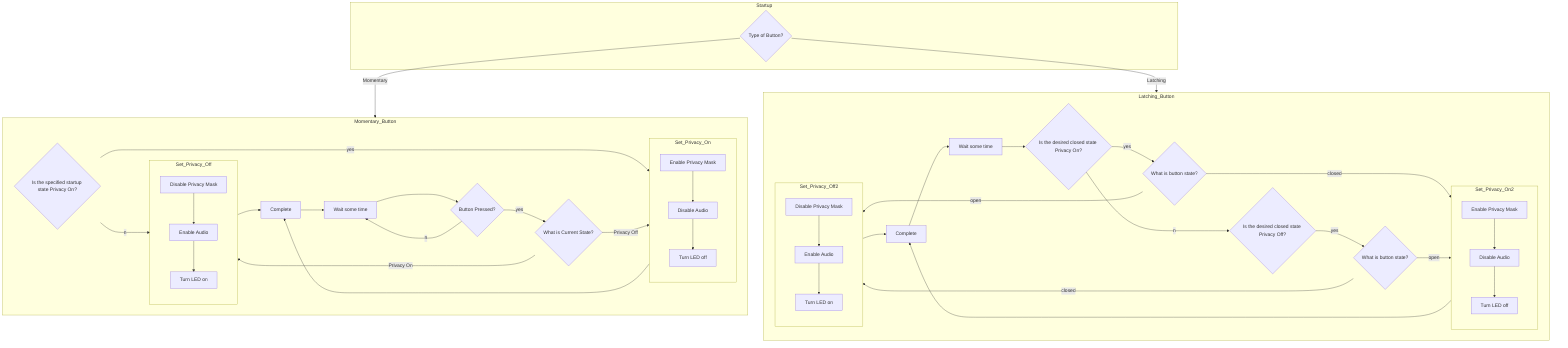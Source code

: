 flowchart TD
    subgraph Startup
        buttonType{Type of Button?}
    end

    subgraph Set_Privacy_On
        direction TB
        enableMask[Enable Privacy Mask]
        disableAudio[Disable Audio]
        lightOff[Turn LED off]
        enableMask --> disableAudio
        disableAudio --> lightOff
        end
    subgraph Set_Privacy_Off
        direction TB
        disableMask[Disable Privacy Mask]
        enableAudio[Enable Audio]
        lightOn[Turn LED on]
        disableMask --> enableAudio
        enableAudio --> lightOn
    end
    
    subgraph Momentary_Button
        isCorrectStartupPrivOn{Is the specified startup state Privacy On?}
        wait[Wait some time]
        waitForButtonPress{Button Pressed?}
        currentState{What is Current State?}
        complete[Complete]
        isCorrectStartupPrivOn --no--> Set_Privacy_Off
        isCorrectStartupPrivOn --yes--> Set_Privacy_On
        wait --> waitForButtonPress
        waitForButtonPress --no--> wait
        waitForButtonPress --yes--> currentState
        currentState --Privacy On--> Set_Privacy_Off
        currentState --Privacy Off--> Set_Privacy_On
        Set_Privacy_Off --> complete
        Set_Privacy_On --> complete
        complete --> wait
    end
    buttonType --Momentary--> Momentary_Button
    
    
    subgraph Latching_Button
        wait2[Wait some time]
        buttonState{What is button state?}
        buttonState2{What is button state?}
        isDesiredStateClosedPrivate{Is the desired closed state Privacy On?}
        isDesiredStateClosedNotPrivate{Is the desired closed state Privacy Off?}
        complete2[Complete]
        subgraph Set_Privacy_On2
            direction TB
            enableMask2[Enable Privacy Mask]
            disableAudio2[Disable Audio]
            lightOff2[Turn LED off]
            enableMask2 --> disableAudio2
            disableAudio2 --> lightOff2
        end
        subgraph Set_Privacy_Off2
            direction TB
            disableMask2[Disable Privacy Mask]
            enableAudio2[Enable Audio]
            lightOn2[Turn LED on]
            disableMask2 --> enableAudio2
            enableAudio2 --> lightOn2
        end
    wait2 --> isDesiredStateClosedPrivate
    isDesiredStateClosedPrivate --yes--> buttonState
    buttonState --closed--> Set_Privacy_On2
    buttonState --"open"--> Set_Privacy_Off2
    isDesiredStateClosedPrivate --no--> isDesiredStateClosedNotPrivate
    isDesiredStateClosedNotPrivate --yes--> buttonState2
    buttonState2 --"open"--> Set_Privacy_On2
    buttonState2 --closed--> Set_Privacy_Off2
    Set_Privacy_On2 --> complete2
    Set_Privacy_Off2 --> complete2
    complete2 --> wait2
    end
    buttonType --Latching--> Latching_Button